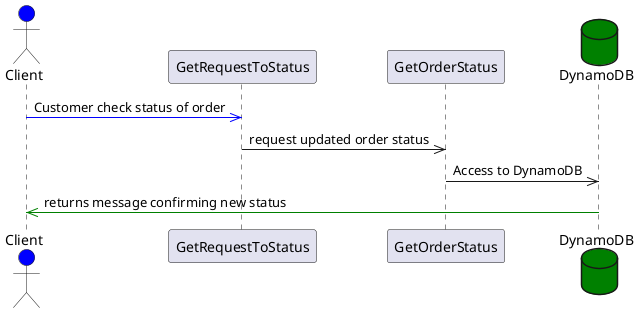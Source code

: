 @startuml
actor Client #blue
participant "GetRequestToStatus"
participant "GetOrderStatus"
database DynamoDB #green

Client -[#blue]>> "GetRequestToStatus" : Customer check status of order

"GetRequestToStatus" ->> "GetOrderStatus"  : request updated order status

"GetOrderStatus" ->> "DynamoDB" : Access to DynamoDB

DynamoDB -[#green]>> Client : returns message confirming new status
@enduml